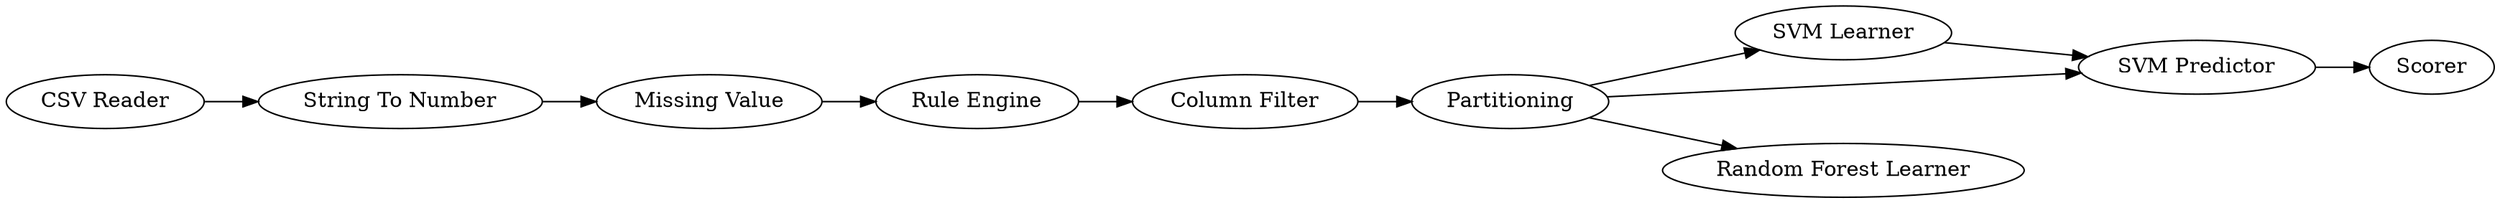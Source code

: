 digraph {
	1 [label="CSV Reader"]
	2 [label="Rule Engine"]
	3 [label="Missing Value"]
	4 [label="String To Number"]
	6 [label=Partitioning]
	7 [label="Column Filter"]
	8 [label="SVM Learner"]
	9 [label="SVM Predictor"]
	10 [label=Scorer]
	11 [label="Random Forest Learner"]
	1 -> 4
	2 -> 7
	3 -> 2
	4 -> 3
	6 -> 8
	6 -> 9
	6 -> 11
	7 -> 6
	8 -> 9
	9 -> 10
	rankdir=LR
}
